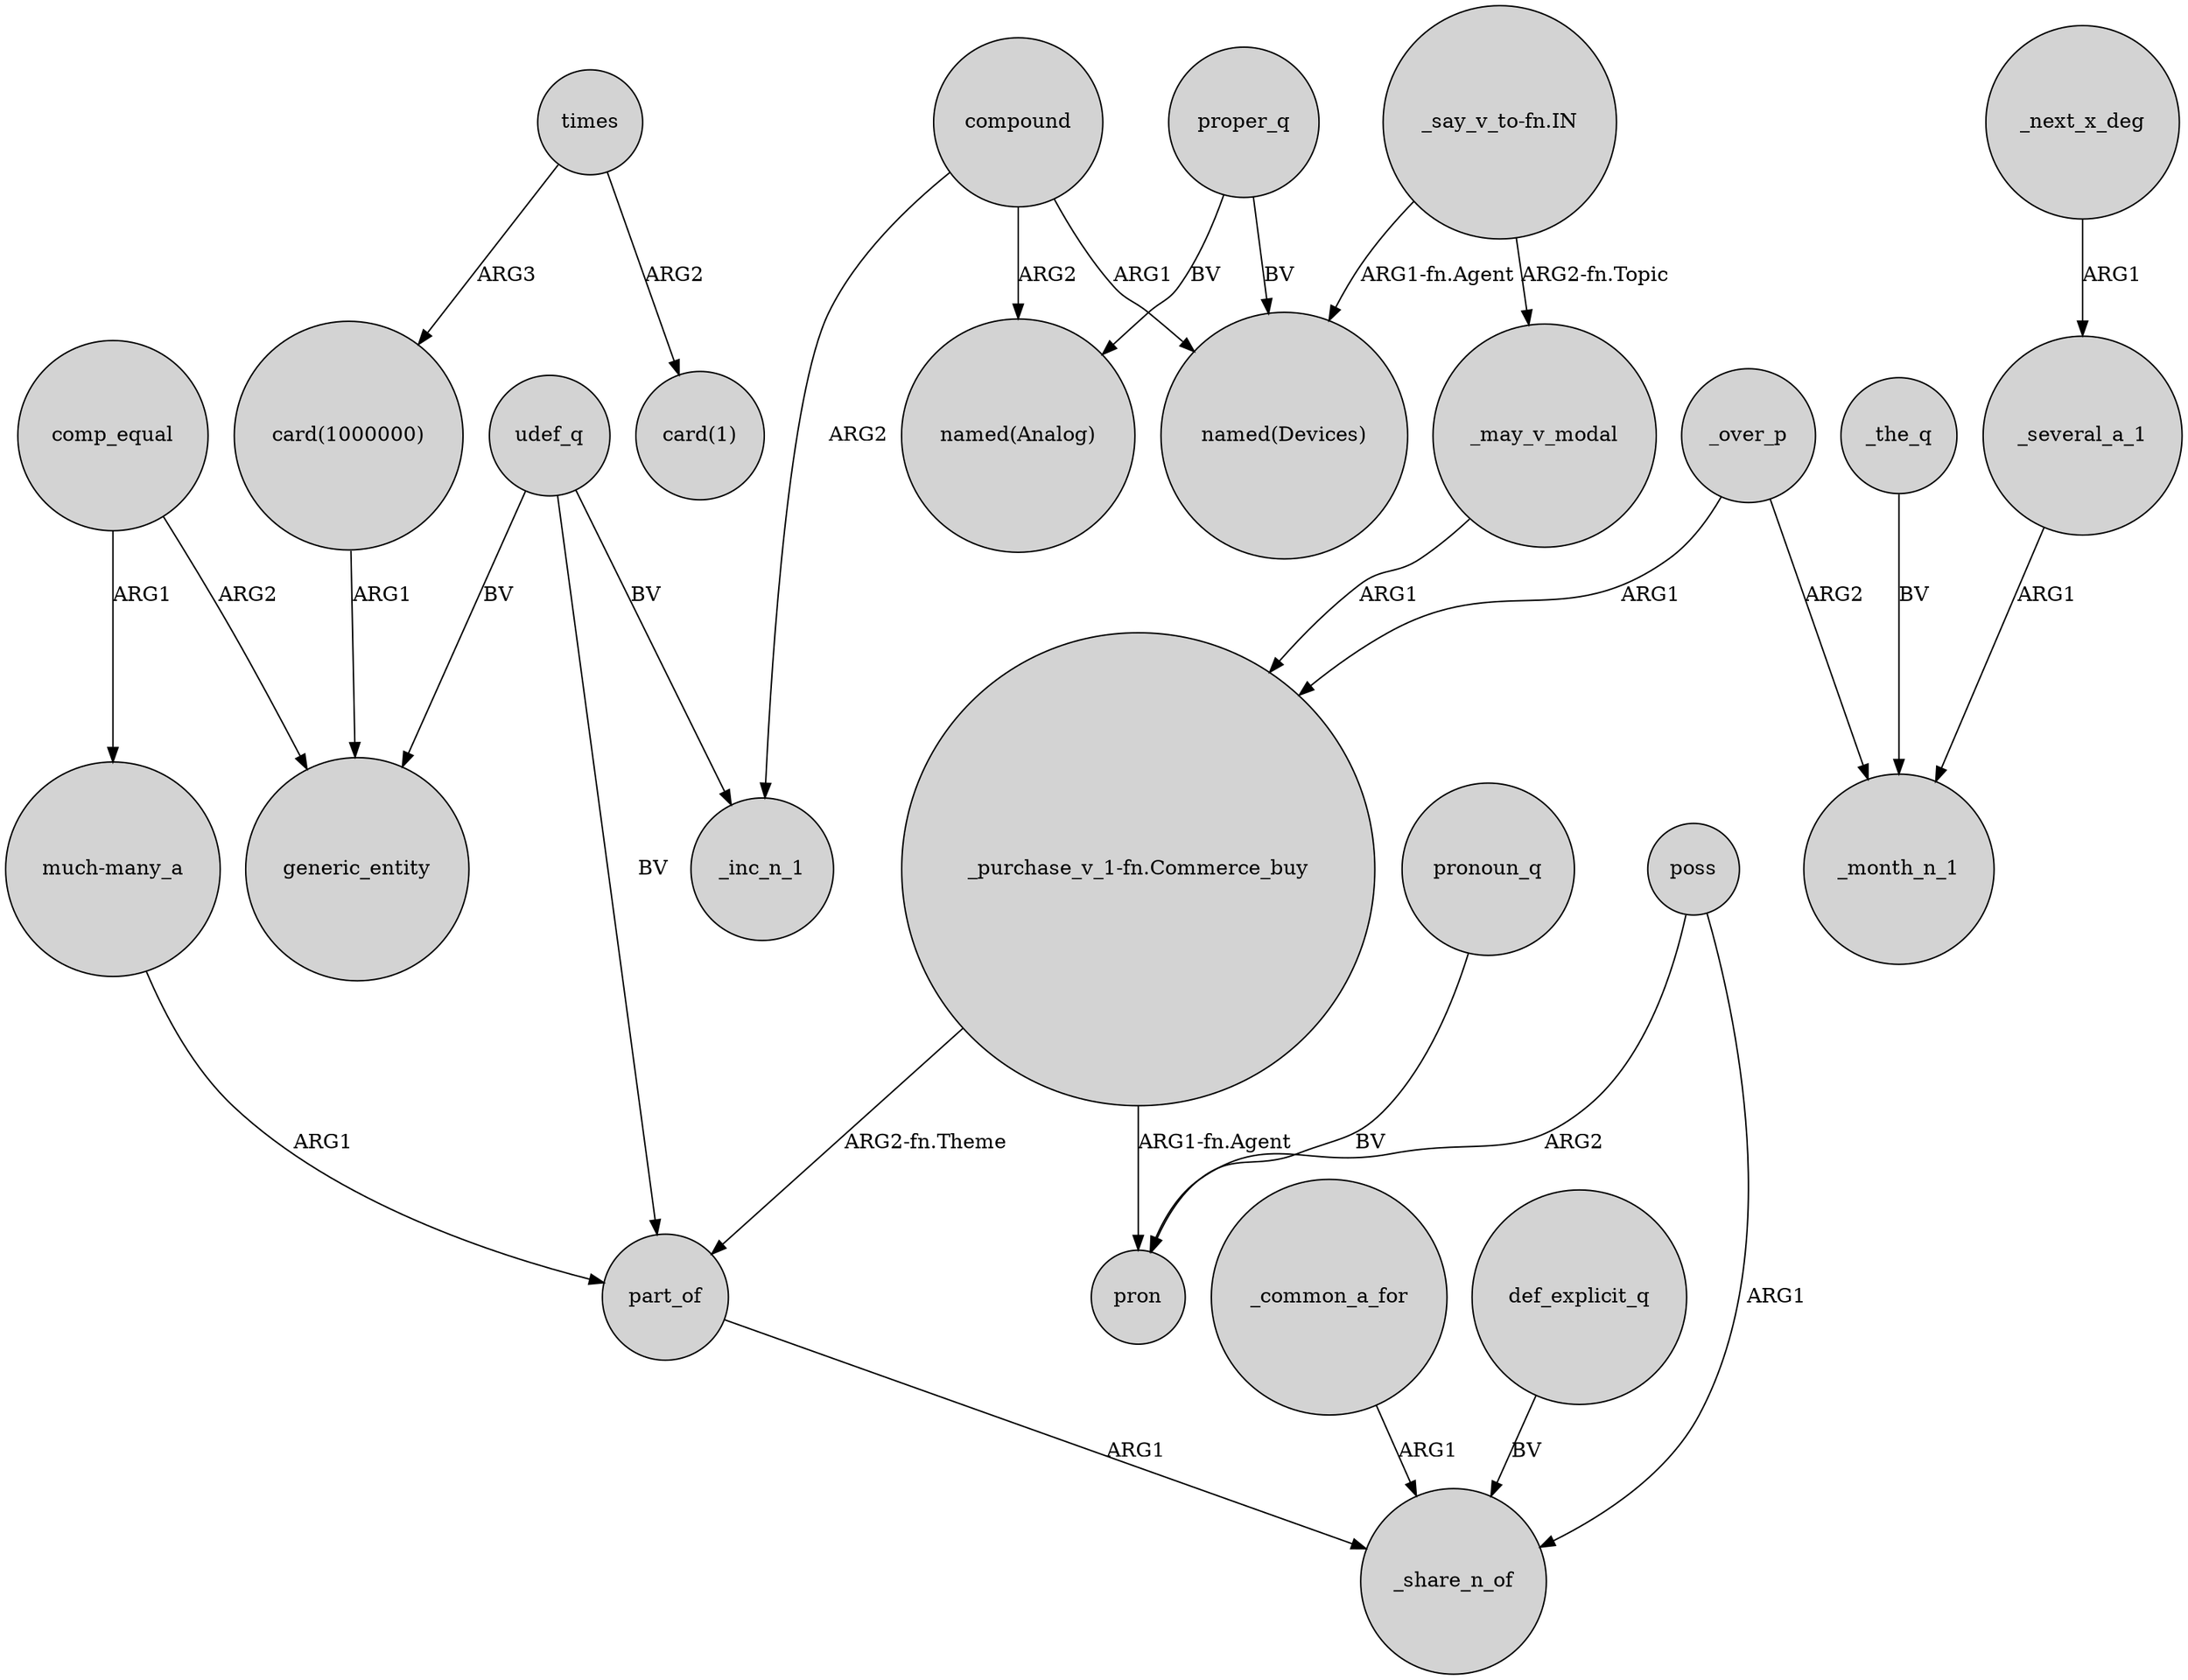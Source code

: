 digraph {
	node [shape=circle style=filled]
	"card(1000000)" -> generic_entity [label=ARG1]
	_next_x_deg -> _several_a_1 [label=ARG1]
	udef_q -> part_of [label=BV]
	udef_q -> _inc_n_1 [label=BV]
	udef_q -> generic_entity [label=BV]
	poss -> pron [label=ARG2]
	compound -> "named(Devices)" [label=ARG1]
	_may_v_modal -> "_purchase_v_1-fn.Commerce_buy" [label=ARG1]
	_over_p -> "_purchase_v_1-fn.Commerce_buy" [label=ARG1]
	proper_q -> "named(Analog)" [label=BV]
	"much-many_a" -> part_of [label=ARG1]
	"_purchase_v_1-fn.Commerce_buy" -> part_of [label="ARG2-fn.Theme"]
	comp_equal -> "much-many_a" [label=ARG1]
	comp_equal -> generic_entity [label=ARG2]
	_several_a_1 -> _month_n_1 [label=ARG1]
	"_purchase_v_1-fn.Commerce_buy" -> pron [label="ARG1-fn.Agent"]
	_over_p -> _month_n_1 [label=ARG2]
	compound -> "named(Analog)" [label=ARG2]
	pronoun_q -> pron [label=BV]
	_the_q -> _month_n_1 [label=BV]
	"_say_v_to-fn.IN" -> _may_v_modal [label="ARG2-fn.Topic"]
	proper_q -> "named(Devices)" [label=BV]
	times -> "card(1)" [label=ARG2]
	times -> "card(1000000)" [label=ARG3]
	_common_a_for -> _share_n_of [label=ARG1]
	poss -> _share_n_of [label=ARG1]
	part_of -> _share_n_of [label=ARG1]
	def_explicit_q -> _share_n_of [label=BV]
	compound -> _inc_n_1 [label=ARG2]
	"_say_v_to-fn.IN" -> "named(Devices)" [label="ARG1-fn.Agent"]
}
